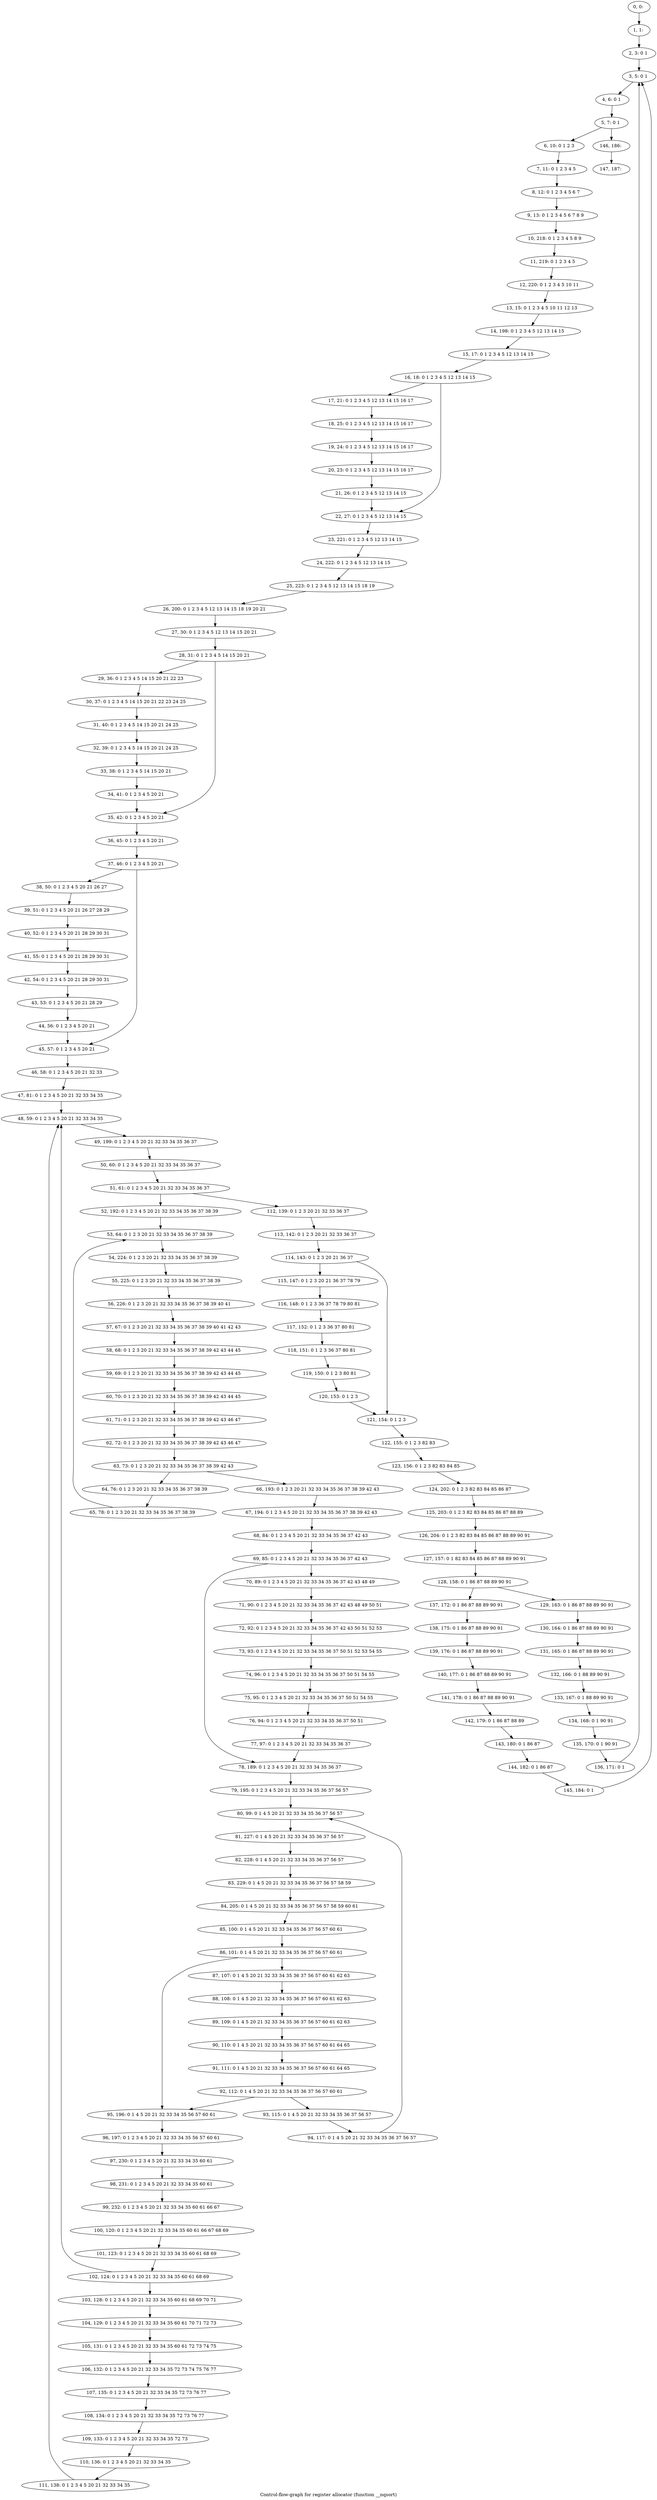 digraph G {
graph [label="Control-flow-graph for register allocator (function __nqsort)"]
0[label="0, 0: "];
1[label="1, 1: "];
2[label="2, 3: 0 1 "];
3[label="3, 5: 0 1 "];
4[label="4, 6: 0 1 "];
5[label="5, 7: 0 1 "];
6[label="6, 10: 0 1 2 3 "];
7[label="7, 11: 0 1 2 3 4 5 "];
8[label="8, 12: 0 1 2 3 4 5 6 7 "];
9[label="9, 13: 0 1 2 3 4 5 6 7 8 9 "];
10[label="10, 218: 0 1 2 3 4 5 8 9 "];
11[label="11, 219: 0 1 2 3 4 5 "];
12[label="12, 220: 0 1 2 3 4 5 10 11 "];
13[label="13, 15: 0 1 2 3 4 5 10 11 12 13 "];
14[label="14, 198: 0 1 2 3 4 5 12 13 14 15 "];
15[label="15, 17: 0 1 2 3 4 5 12 13 14 15 "];
16[label="16, 18: 0 1 2 3 4 5 12 13 14 15 "];
17[label="17, 21: 0 1 2 3 4 5 12 13 14 15 16 17 "];
18[label="18, 25: 0 1 2 3 4 5 12 13 14 15 16 17 "];
19[label="19, 24: 0 1 2 3 4 5 12 13 14 15 16 17 "];
20[label="20, 23: 0 1 2 3 4 5 12 13 14 15 16 17 "];
21[label="21, 26: 0 1 2 3 4 5 12 13 14 15 "];
22[label="22, 27: 0 1 2 3 4 5 12 13 14 15 "];
23[label="23, 221: 0 1 2 3 4 5 12 13 14 15 "];
24[label="24, 222: 0 1 2 3 4 5 12 13 14 15 "];
25[label="25, 223: 0 1 2 3 4 5 12 13 14 15 18 19 "];
26[label="26, 200: 0 1 2 3 4 5 12 13 14 15 18 19 20 21 "];
27[label="27, 30: 0 1 2 3 4 5 12 13 14 15 20 21 "];
28[label="28, 31: 0 1 2 3 4 5 14 15 20 21 "];
29[label="29, 36: 0 1 2 3 4 5 14 15 20 21 22 23 "];
30[label="30, 37: 0 1 2 3 4 5 14 15 20 21 22 23 24 25 "];
31[label="31, 40: 0 1 2 3 4 5 14 15 20 21 24 25 "];
32[label="32, 39: 0 1 2 3 4 5 14 15 20 21 24 25 "];
33[label="33, 38: 0 1 2 3 4 5 14 15 20 21 "];
34[label="34, 41: 0 1 2 3 4 5 20 21 "];
35[label="35, 42: 0 1 2 3 4 5 20 21 "];
36[label="36, 45: 0 1 2 3 4 5 20 21 "];
37[label="37, 46: 0 1 2 3 4 5 20 21 "];
38[label="38, 50: 0 1 2 3 4 5 20 21 26 27 "];
39[label="39, 51: 0 1 2 3 4 5 20 21 26 27 28 29 "];
40[label="40, 52: 0 1 2 3 4 5 20 21 28 29 30 31 "];
41[label="41, 55: 0 1 2 3 4 5 20 21 28 29 30 31 "];
42[label="42, 54: 0 1 2 3 4 5 20 21 28 29 30 31 "];
43[label="43, 53: 0 1 2 3 4 5 20 21 28 29 "];
44[label="44, 56: 0 1 2 3 4 5 20 21 "];
45[label="45, 57: 0 1 2 3 4 5 20 21 "];
46[label="46, 58: 0 1 2 3 4 5 20 21 32 33 "];
47[label="47, 81: 0 1 2 3 4 5 20 21 32 33 34 35 "];
48[label="48, 59: 0 1 2 3 4 5 20 21 32 33 34 35 "];
49[label="49, 199: 0 1 2 3 4 5 20 21 32 33 34 35 36 37 "];
50[label="50, 60: 0 1 2 3 4 5 20 21 32 33 34 35 36 37 "];
51[label="51, 61: 0 1 2 3 4 5 20 21 32 33 34 35 36 37 "];
52[label="52, 192: 0 1 2 3 4 5 20 21 32 33 34 35 36 37 38 39 "];
53[label="53, 64: 0 1 2 3 20 21 32 33 34 35 36 37 38 39 "];
54[label="54, 224: 0 1 2 3 20 21 32 33 34 35 36 37 38 39 "];
55[label="55, 225: 0 1 2 3 20 21 32 33 34 35 36 37 38 39 "];
56[label="56, 226: 0 1 2 3 20 21 32 33 34 35 36 37 38 39 40 41 "];
57[label="57, 67: 0 1 2 3 20 21 32 33 34 35 36 37 38 39 40 41 42 43 "];
58[label="58, 68: 0 1 2 3 20 21 32 33 34 35 36 37 38 39 42 43 44 45 "];
59[label="59, 69: 0 1 2 3 20 21 32 33 34 35 36 37 38 39 42 43 44 45 "];
60[label="60, 70: 0 1 2 3 20 21 32 33 34 35 36 37 38 39 42 43 44 45 "];
61[label="61, 71: 0 1 2 3 20 21 32 33 34 35 36 37 38 39 42 43 46 47 "];
62[label="62, 72: 0 1 2 3 20 21 32 33 34 35 36 37 38 39 42 43 46 47 "];
63[label="63, 73: 0 1 2 3 20 21 32 33 34 35 36 37 38 39 42 43 "];
64[label="64, 76: 0 1 2 3 20 21 32 33 34 35 36 37 38 39 "];
65[label="65, 78: 0 1 2 3 20 21 32 33 34 35 36 37 38 39 "];
66[label="66, 193: 0 1 2 3 20 21 32 33 34 35 36 37 38 39 42 43 "];
67[label="67, 194: 0 1 2 3 4 5 20 21 32 33 34 35 36 37 38 39 42 43 "];
68[label="68, 84: 0 1 2 3 4 5 20 21 32 33 34 35 36 37 42 43 "];
69[label="69, 85: 0 1 2 3 4 5 20 21 32 33 34 35 36 37 42 43 "];
70[label="70, 89: 0 1 2 3 4 5 20 21 32 33 34 35 36 37 42 43 48 49 "];
71[label="71, 90: 0 1 2 3 4 5 20 21 32 33 34 35 36 37 42 43 48 49 50 51 "];
72[label="72, 92: 0 1 2 3 4 5 20 21 32 33 34 35 36 37 42 43 50 51 52 53 "];
73[label="73, 93: 0 1 2 3 4 5 20 21 32 33 34 35 36 37 50 51 52 53 54 55 "];
74[label="74, 96: 0 1 2 3 4 5 20 21 32 33 34 35 36 37 50 51 54 55 "];
75[label="75, 95: 0 1 2 3 4 5 20 21 32 33 34 35 36 37 50 51 54 55 "];
76[label="76, 94: 0 1 2 3 4 5 20 21 32 33 34 35 36 37 50 51 "];
77[label="77, 97: 0 1 2 3 4 5 20 21 32 33 34 35 36 37 "];
78[label="78, 189: 0 1 2 3 4 5 20 21 32 33 34 35 36 37 "];
79[label="79, 195: 0 1 2 3 4 5 20 21 32 33 34 35 36 37 56 57 "];
80[label="80, 99: 0 1 4 5 20 21 32 33 34 35 36 37 56 57 "];
81[label="81, 227: 0 1 4 5 20 21 32 33 34 35 36 37 56 57 "];
82[label="82, 228: 0 1 4 5 20 21 32 33 34 35 36 37 56 57 "];
83[label="83, 229: 0 1 4 5 20 21 32 33 34 35 36 37 56 57 58 59 "];
84[label="84, 205: 0 1 4 5 20 21 32 33 34 35 36 37 56 57 58 59 60 61 "];
85[label="85, 100: 0 1 4 5 20 21 32 33 34 35 36 37 56 57 60 61 "];
86[label="86, 101: 0 1 4 5 20 21 32 33 34 35 36 37 56 57 60 61 "];
87[label="87, 107: 0 1 4 5 20 21 32 33 34 35 36 37 56 57 60 61 62 63 "];
88[label="88, 108: 0 1 4 5 20 21 32 33 34 35 36 37 56 57 60 61 62 63 "];
89[label="89, 109: 0 1 4 5 20 21 32 33 34 35 36 37 56 57 60 61 62 63 "];
90[label="90, 110: 0 1 4 5 20 21 32 33 34 35 36 37 56 57 60 61 64 65 "];
91[label="91, 111: 0 1 4 5 20 21 32 33 34 35 36 37 56 57 60 61 64 65 "];
92[label="92, 112: 0 1 4 5 20 21 32 33 34 35 36 37 56 57 60 61 "];
93[label="93, 115: 0 1 4 5 20 21 32 33 34 35 36 37 56 57 "];
94[label="94, 117: 0 1 4 5 20 21 32 33 34 35 36 37 56 57 "];
95[label="95, 196: 0 1 4 5 20 21 32 33 34 35 56 57 60 61 "];
96[label="96, 197: 0 1 2 3 4 5 20 21 32 33 34 35 56 57 60 61 "];
97[label="97, 230: 0 1 2 3 4 5 20 21 32 33 34 35 60 61 "];
98[label="98, 231: 0 1 2 3 4 5 20 21 32 33 34 35 60 61 "];
99[label="99, 232: 0 1 2 3 4 5 20 21 32 33 34 35 60 61 66 67 "];
100[label="100, 120: 0 1 2 3 4 5 20 21 32 33 34 35 60 61 66 67 68 69 "];
101[label="101, 123: 0 1 2 3 4 5 20 21 32 33 34 35 60 61 68 69 "];
102[label="102, 124: 0 1 2 3 4 5 20 21 32 33 34 35 60 61 68 69 "];
103[label="103, 128: 0 1 2 3 4 5 20 21 32 33 34 35 60 61 68 69 70 71 "];
104[label="104, 129: 0 1 2 3 4 5 20 21 32 33 34 35 60 61 70 71 72 73 "];
105[label="105, 131: 0 1 2 3 4 5 20 21 32 33 34 35 60 61 72 73 74 75 "];
106[label="106, 132: 0 1 2 3 4 5 20 21 32 33 34 35 72 73 74 75 76 77 "];
107[label="107, 135: 0 1 2 3 4 5 20 21 32 33 34 35 72 73 76 77 "];
108[label="108, 134: 0 1 2 3 4 5 20 21 32 33 34 35 72 73 76 77 "];
109[label="109, 133: 0 1 2 3 4 5 20 21 32 33 34 35 72 73 "];
110[label="110, 136: 0 1 2 3 4 5 20 21 32 33 34 35 "];
111[label="111, 138: 0 1 2 3 4 5 20 21 32 33 34 35 "];
112[label="112, 139: 0 1 2 3 20 21 32 33 36 37 "];
113[label="113, 142: 0 1 2 3 20 21 32 33 36 37 "];
114[label="114, 143: 0 1 2 3 20 21 36 37 "];
115[label="115, 147: 0 1 2 3 20 21 36 37 78 79 "];
116[label="116, 148: 0 1 2 3 36 37 78 79 80 81 "];
117[label="117, 152: 0 1 2 3 36 37 80 81 "];
118[label="118, 151: 0 1 2 3 36 37 80 81 "];
119[label="119, 150: 0 1 2 3 80 81 "];
120[label="120, 153: 0 1 2 3 "];
121[label="121, 154: 0 1 2 3 "];
122[label="122, 155: 0 1 2 3 82 83 "];
123[label="123, 156: 0 1 2 3 82 83 84 85 "];
124[label="124, 202: 0 1 2 3 82 83 84 85 86 87 "];
125[label="125, 203: 0 1 2 3 82 83 84 85 86 87 88 89 "];
126[label="126, 204: 0 1 2 3 82 83 84 85 86 87 88 89 90 91 "];
127[label="127, 157: 0 1 82 83 84 85 86 87 88 89 90 91 "];
128[label="128, 158: 0 1 86 87 88 89 90 91 "];
129[label="129, 163: 0 1 86 87 88 89 90 91 "];
130[label="130, 164: 0 1 86 87 88 89 90 91 "];
131[label="131, 165: 0 1 86 87 88 89 90 91 "];
132[label="132, 166: 0 1 88 89 90 91 "];
133[label="133, 167: 0 1 88 89 90 91 "];
134[label="134, 168: 0 1 90 91 "];
135[label="135, 170: 0 1 90 91 "];
136[label="136, 171: 0 1 "];
137[label="137, 172: 0 1 86 87 88 89 90 91 "];
138[label="138, 175: 0 1 86 87 88 89 90 91 "];
139[label="139, 176: 0 1 86 87 88 89 90 91 "];
140[label="140, 177: 0 1 86 87 88 89 90 91 "];
141[label="141, 178: 0 1 86 87 88 89 90 91 "];
142[label="142, 179: 0 1 86 87 88 89 "];
143[label="143, 180: 0 1 86 87 "];
144[label="144, 182: 0 1 86 87 "];
145[label="145, 184: 0 1 "];
146[label="146, 186: "];
147[label="147, 187: "];
0->1 ;
1->2 ;
2->3 ;
3->4 ;
4->5 ;
5->6 ;
5->146 ;
6->7 ;
7->8 ;
8->9 ;
9->10 ;
10->11 ;
11->12 ;
12->13 ;
13->14 ;
14->15 ;
15->16 ;
16->17 ;
16->22 ;
17->18 ;
18->19 ;
19->20 ;
20->21 ;
21->22 ;
22->23 ;
23->24 ;
24->25 ;
25->26 ;
26->27 ;
27->28 ;
28->29 ;
28->35 ;
29->30 ;
30->31 ;
31->32 ;
32->33 ;
33->34 ;
34->35 ;
35->36 ;
36->37 ;
37->38 ;
37->45 ;
38->39 ;
39->40 ;
40->41 ;
41->42 ;
42->43 ;
43->44 ;
44->45 ;
45->46 ;
46->47 ;
47->48 ;
48->49 ;
49->50 ;
50->51 ;
51->52 ;
51->112 ;
52->53 ;
53->54 ;
54->55 ;
55->56 ;
56->57 ;
57->58 ;
58->59 ;
59->60 ;
60->61 ;
61->62 ;
62->63 ;
63->64 ;
63->66 ;
64->65 ;
65->53 ;
66->67 ;
67->68 ;
68->69 ;
69->70 ;
69->78 ;
70->71 ;
71->72 ;
72->73 ;
73->74 ;
74->75 ;
75->76 ;
76->77 ;
77->78 ;
78->79 ;
79->80 ;
80->81 ;
81->82 ;
82->83 ;
83->84 ;
84->85 ;
85->86 ;
86->87 ;
86->95 ;
87->88 ;
88->89 ;
89->90 ;
90->91 ;
91->92 ;
92->93 ;
92->95 ;
93->94 ;
94->80 ;
95->96 ;
96->97 ;
97->98 ;
98->99 ;
99->100 ;
100->101 ;
101->102 ;
102->103 ;
102->48 ;
103->104 ;
104->105 ;
105->106 ;
106->107 ;
107->108 ;
108->109 ;
109->110 ;
110->111 ;
111->48 ;
112->113 ;
113->114 ;
114->115 ;
114->121 ;
115->116 ;
116->117 ;
117->118 ;
118->119 ;
119->120 ;
120->121 ;
121->122 ;
122->123 ;
123->124 ;
124->125 ;
125->126 ;
126->127 ;
127->128 ;
128->129 ;
128->137 ;
129->130 ;
130->131 ;
131->132 ;
132->133 ;
133->134 ;
134->135 ;
135->136 ;
136->3 ;
137->138 ;
138->139 ;
139->140 ;
140->141 ;
141->142 ;
142->143 ;
143->144 ;
144->145 ;
145->3 ;
146->147 ;
}
